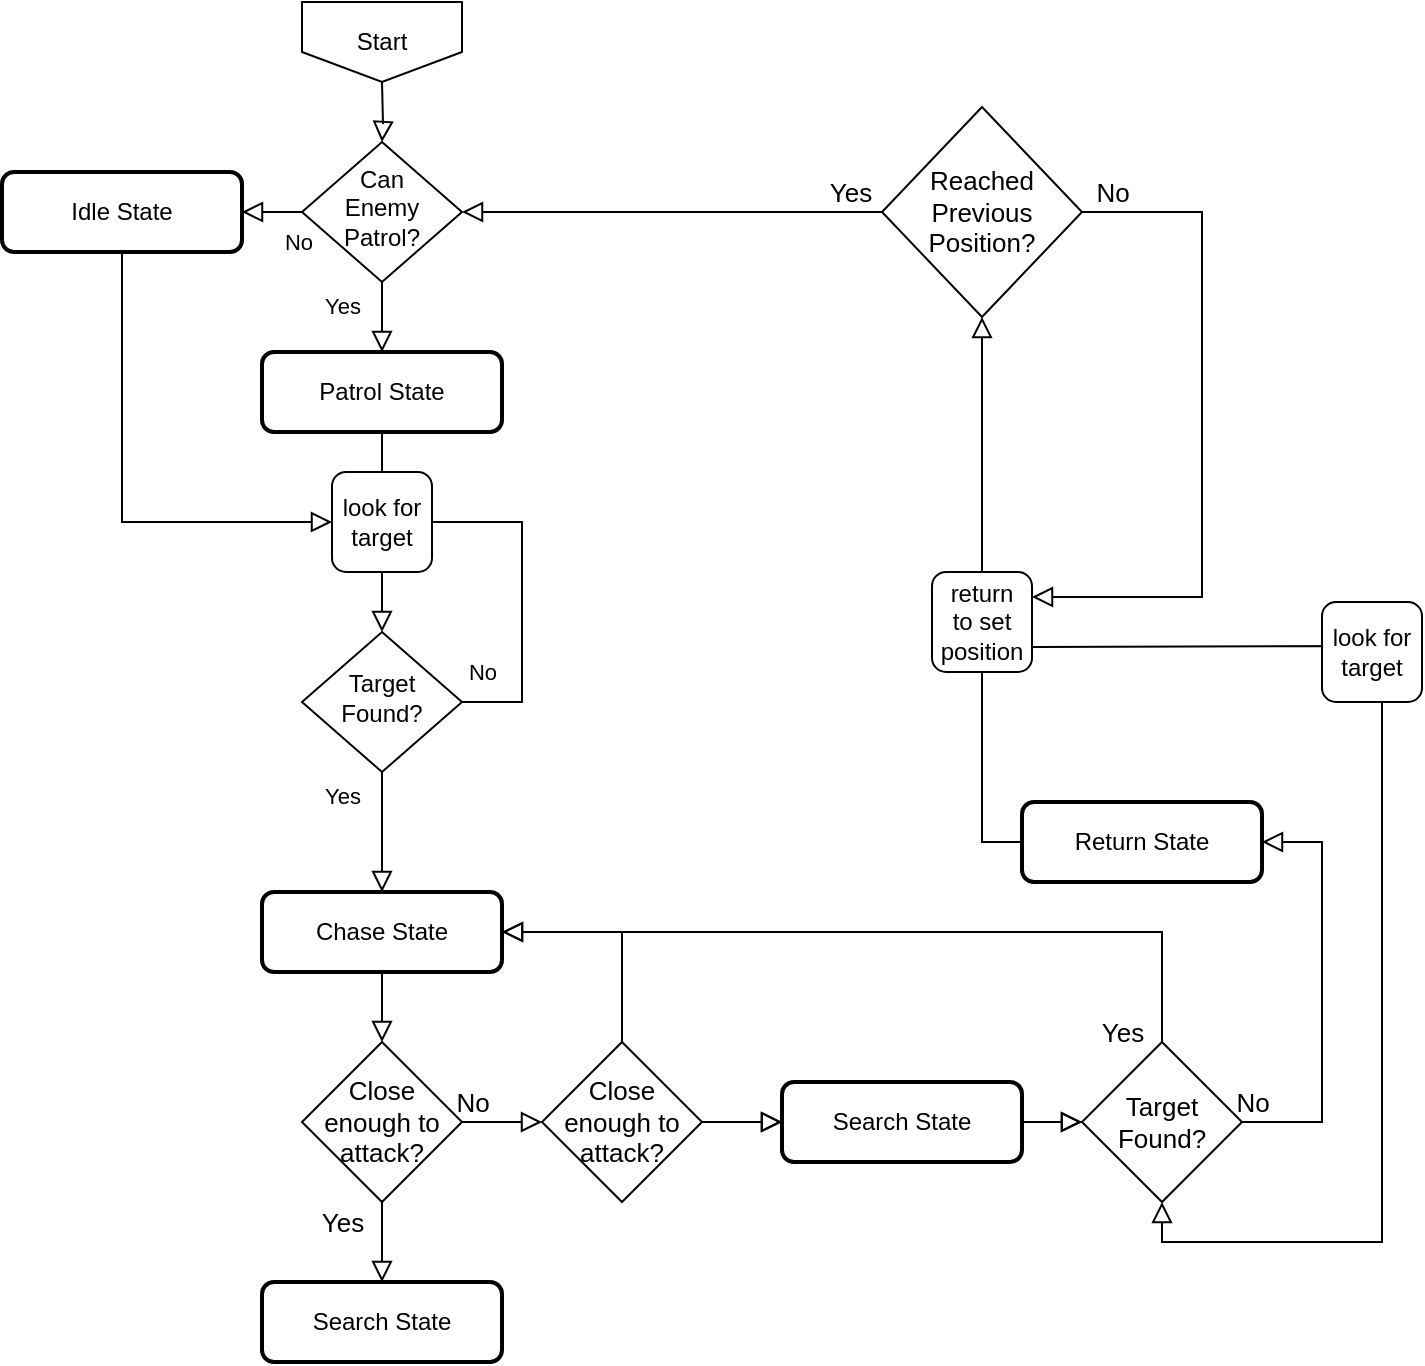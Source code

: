 <mxfile version="15.4.3" type="github">
  <diagram id="C5RBs43oDa-KdzZeNtuy" name="Page-1">
    <mxGraphModel dx="823" dy="559" grid="1" gridSize="10" guides="1" tooltips="1" connect="1" arrows="1" fold="1" page="1" pageScale="1" pageWidth="827" pageHeight="1169" math="0" shadow="0">
      <root>
        <mxCell id="WIyWlLk6GJQsqaUBKTNV-0" />
        <mxCell id="WIyWlLk6GJQsqaUBKTNV-1" parent="WIyWlLk6GJQsqaUBKTNV-0" />
        <mxCell id="WIyWlLk6GJQsqaUBKTNV-2" value="" style="rounded=0;html=1;jettySize=auto;orthogonalLoop=1;fontSize=11;endArrow=block;endFill=0;endSize=8;strokeWidth=1;shadow=0;labelBackgroundColor=none;edgeStyle=orthogonalEdgeStyle;" parent="WIyWlLk6GJQsqaUBKTNV-1" target="WIyWlLk6GJQsqaUBKTNV-6" edge="1">
          <mxGeometry relative="1" as="geometry">
            <mxPoint x="200" y="100" as="sourcePoint" />
          </mxGeometry>
        </mxCell>
        <mxCell id="WIyWlLk6GJQsqaUBKTNV-4" value="Yes" style="rounded=0;html=1;jettySize=auto;orthogonalLoop=1;fontSize=11;endArrow=block;endFill=0;endSize=8;strokeWidth=1;shadow=0;labelBackgroundColor=none;edgeStyle=orthogonalEdgeStyle;entryX=0.5;entryY=0;entryDx=0;entryDy=0;" parent="WIyWlLk6GJQsqaUBKTNV-1" source="WIyWlLk6GJQsqaUBKTNV-6" target="ddhOolwz-KCfgxjfMznx-2" edge="1">
          <mxGeometry x="-0.5" y="-20" relative="1" as="geometry">
            <mxPoint as="offset" />
          </mxGeometry>
        </mxCell>
        <mxCell id="WIyWlLk6GJQsqaUBKTNV-5" value="No" style="edgeStyle=orthogonalEdgeStyle;rounded=0;html=1;jettySize=auto;orthogonalLoop=1;fontSize=11;endArrow=block;endFill=0;endSize=8;strokeWidth=1;shadow=0;labelBackgroundColor=none;" parent="WIyWlLk6GJQsqaUBKTNV-1" source="WIyWlLk6GJQsqaUBKTNV-6" target="WIyWlLk6GJQsqaUBKTNV-7" edge="1">
          <mxGeometry x="-0.9" y="15" relative="1" as="geometry">
            <mxPoint as="offset" />
          </mxGeometry>
        </mxCell>
        <mxCell id="WIyWlLk6GJQsqaUBKTNV-6" value="&lt;div&gt;&lt;span&gt;Can&lt;/span&gt;&lt;/div&gt;&lt;div&gt;&lt;span&gt;Enemy&lt;/span&gt;&lt;/div&gt;&lt;div&gt;&lt;span&gt;Patrol?&lt;/span&gt;&lt;/div&gt;" style="rhombus;whiteSpace=wrap;html=1;shadow=0;fontFamily=Helvetica;fontSize=12;align=center;strokeWidth=1;spacing=6;spacingTop=-4;" parent="WIyWlLk6GJQsqaUBKTNV-1" vertex="1">
          <mxGeometry x="160" y="130" width="80" height="70" as="geometry" />
        </mxCell>
        <mxCell id="ddhOolwz-KCfgxjfMznx-39" style="edgeStyle=orthogonalEdgeStyle;rounded=0;orthogonalLoop=1;jettySize=auto;html=1;entryX=0;entryY=0.5;entryDx=0;entryDy=0;fontSize=13;endArrow=block;endFill=0;endSize=8;strokeWidth=1;" edge="1" parent="WIyWlLk6GJQsqaUBKTNV-1" source="WIyWlLk6GJQsqaUBKTNV-7" target="ddhOolwz-KCfgxjfMznx-6">
          <mxGeometry relative="1" as="geometry">
            <Array as="points">
              <mxPoint x="70" y="320" />
            </Array>
          </mxGeometry>
        </mxCell>
        <mxCell id="WIyWlLk6GJQsqaUBKTNV-7" value="Idle State" style="rounded=1;whiteSpace=wrap;html=1;fontSize=12;glass=0;strokeWidth=2;shadow=0;" parent="WIyWlLk6GJQsqaUBKTNV-1" vertex="1">
          <mxGeometry x="10" y="145" width="120" height="40" as="geometry" />
        </mxCell>
        <mxCell id="WIyWlLk6GJQsqaUBKTNV-8" value="No" style="rounded=0;html=1;jettySize=auto;orthogonalLoop=1;fontSize=11;endArrow=block;endFill=0;endSize=8;strokeWidth=1;shadow=0;labelBackgroundColor=none;edgeStyle=orthogonalEdgeStyle;" parent="WIyWlLk6GJQsqaUBKTNV-1" source="WIyWlLk6GJQsqaUBKTNV-10" target="WIyWlLk6GJQsqaUBKTNV-11" edge="1">
          <mxGeometry x="-1" y="71" relative="1" as="geometry">
            <mxPoint x="-21" y="-50" as="offset" />
          </mxGeometry>
        </mxCell>
        <mxCell id="WIyWlLk6GJQsqaUBKTNV-9" value="Yes" style="edgeStyle=orthogonalEdgeStyle;rounded=0;html=1;jettySize=auto;orthogonalLoop=1;fontSize=11;endArrow=none;endFill=0;endSize=8;strokeWidth=1;shadow=0;labelBackgroundColor=none;exitX=1;exitY=0.5;exitDx=0;exitDy=0;startArrow=none;" parent="WIyWlLk6GJQsqaUBKTNV-1" source="ddhOolwz-KCfgxjfMznx-6" edge="1">
          <mxGeometry x="0.111" y="141" relative="1" as="geometry">
            <mxPoint x="121" y="140" as="offset" />
            <mxPoint x="200" y="295" as="targetPoint" />
            <Array as="points" />
          </mxGeometry>
        </mxCell>
        <mxCell id="WIyWlLk6GJQsqaUBKTNV-10" value="Target &lt;br&gt;Found?" style="rhombus;whiteSpace=wrap;html=1;shadow=0;fontFamily=Helvetica;fontSize=12;align=center;strokeWidth=1;spacing=6;spacingTop=-4;" parent="WIyWlLk6GJQsqaUBKTNV-1" vertex="1">
          <mxGeometry x="160" y="375" width="80" height="70" as="geometry" />
        </mxCell>
        <mxCell id="ddhOolwz-KCfgxjfMznx-10" style="edgeStyle=orthogonalEdgeStyle;rounded=0;orthogonalLoop=1;jettySize=auto;html=1;exitX=0.5;exitY=1;exitDx=0;exitDy=0;entryX=0.5;entryY=0;entryDx=0;entryDy=0;entryPerimeter=0;fontSize=13;endArrow=block;endFill=0;endSize=8;strokeWidth=1;" edge="1" parent="WIyWlLk6GJQsqaUBKTNV-1" source="WIyWlLk6GJQsqaUBKTNV-11" target="ddhOolwz-KCfgxjfMznx-9">
          <mxGeometry relative="1" as="geometry" />
        </mxCell>
        <mxCell id="WIyWlLk6GJQsqaUBKTNV-11" value="Chase State" style="rounded=1;whiteSpace=wrap;html=1;fontSize=12;glass=0;strokeWidth=2;shadow=0;" parent="WIyWlLk6GJQsqaUBKTNV-1" vertex="1">
          <mxGeometry x="140" y="505" width="120" height="40" as="geometry" />
        </mxCell>
        <mxCell id="ddhOolwz-KCfgxjfMznx-0" value="Start" style="shape=offPageConnector;whiteSpace=wrap;html=1;" vertex="1" parent="WIyWlLk6GJQsqaUBKTNV-1">
          <mxGeometry x="160" y="60" width="80" height="40" as="geometry" />
        </mxCell>
        <mxCell id="ddhOolwz-KCfgxjfMznx-4" style="edgeStyle=orthogonalEdgeStyle;rounded=0;orthogonalLoop=1;jettySize=auto;html=1;endArrow=block;endFill=0;strokeWidth=1;endSize=8;startArrow=none;entryX=0.5;entryY=0;entryDx=0;entryDy=0;" edge="1" parent="WIyWlLk6GJQsqaUBKTNV-1" source="ddhOolwz-KCfgxjfMznx-6" target="WIyWlLk6GJQsqaUBKTNV-10">
          <mxGeometry relative="1" as="geometry">
            <mxPoint x="220" y="370" as="targetPoint" />
          </mxGeometry>
        </mxCell>
        <mxCell id="ddhOolwz-KCfgxjfMznx-2" value="Patrol State" style="rounded=1;whiteSpace=wrap;html=1;fontSize=12;glass=0;strokeWidth=2;shadow=0;" vertex="1" parent="WIyWlLk6GJQsqaUBKTNV-1">
          <mxGeometry x="140" y="235" width="120" height="40" as="geometry" />
        </mxCell>
        <mxCell id="ddhOolwz-KCfgxjfMznx-7" value="" style="edgeStyle=orthogonalEdgeStyle;rounded=0;orthogonalLoop=1;jettySize=auto;html=1;entryX=0.5;entryY=0;entryDx=0;entryDy=0;endArrow=none;endFill=0;strokeWidth=1;endSize=8;" edge="1" parent="WIyWlLk6GJQsqaUBKTNV-1" source="ddhOolwz-KCfgxjfMznx-2" target="ddhOolwz-KCfgxjfMznx-6">
          <mxGeometry relative="1" as="geometry">
            <mxPoint x="200" y="275" as="sourcePoint" />
            <mxPoint x="200" y="375" as="targetPoint" />
            <Array as="points" />
          </mxGeometry>
        </mxCell>
        <mxCell id="ddhOolwz-KCfgxjfMznx-6" value="look for&lt;br&gt;target" style="rounded=1;whiteSpace=wrap;html=1;absoluteArcSize=1;arcSize=14;strokeWidth=1;align=center;" vertex="1" parent="WIyWlLk6GJQsqaUBKTNV-1">
          <mxGeometry x="175" y="295" width="50" height="50" as="geometry" />
        </mxCell>
        <mxCell id="ddhOolwz-KCfgxjfMznx-8" value="" style="edgeStyle=orthogonalEdgeStyle;rounded=0;html=1;jettySize=auto;orthogonalLoop=1;fontSize=11;endArrow=none;endFill=0;endSize=8;strokeWidth=1;shadow=0;labelBackgroundColor=none;exitX=1;exitY=0.5;exitDx=0;exitDy=0;entryX=1;entryY=0.5;entryDx=0;entryDy=0;" edge="1" parent="WIyWlLk6GJQsqaUBKTNV-1" source="WIyWlLk6GJQsqaUBKTNV-10" target="ddhOolwz-KCfgxjfMznx-6">
          <mxGeometry x="-1" y="-75" relative="1" as="geometry">
            <mxPoint x="-60" y="-30" as="offset" />
            <mxPoint x="240" y="410" as="sourcePoint" />
            <mxPoint x="260" y="315" as="targetPoint" />
            <Array as="points">
              <mxPoint x="270" y="410" />
              <mxPoint x="270" y="320" />
            </Array>
          </mxGeometry>
        </mxCell>
        <mxCell id="ddhOolwz-KCfgxjfMznx-13" style="edgeStyle=orthogonalEdgeStyle;rounded=0;orthogonalLoop=1;jettySize=auto;html=1;exitX=1;exitY=0.5;exitDx=0;exitDy=0;exitPerimeter=0;fontSize=13;endArrow=block;endFill=0;endSize=8;strokeWidth=1;entryX=0;entryY=0.5;entryDx=0;entryDy=0;startArrow=none;" edge="1" parent="WIyWlLk6GJQsqaUBKTNV-1" source="ddhOolwz-KCfgxjfMznx-44" target="ddhOolwz-KCfgxjfMznx-15">
          <mxGeometry relative="1" as="geometry">
            <mxPoint x="300" y="619.571" as="targetPoint" />
          </mxGeometry>
        </mxCell>
        <mxCell id="ddhOolwz-KCfgxjfMznx-66" style="edgeStyle=orthogonalEdgeStyle;rounded=0;orthogonalLoop=1;jettySize=auto;html=1;entryX=0.5;entryY=0;entryDx=0;entryDy=0;fontSize=13;endArrow=block;endFill=0;endSize=8;strokeWidth=1;" edge="1" parent="WIyWlLk6GJQsqaUBKTNV-1" source="ddhOolwz-KCfgxjfMznx-9" target="ddhOolwz-KCfgxjfMznx-65">
          <mxGeometry relative="1" as="geometry" />
        </mxCell>
        <mxCell id="ddhOolwz-KCfgxjfMznx-9" value="Close&lt;br&gt;enough to attack?" style="strokeWidth=1;html=1;shape=mxgraph.flowchart.decision;whiteSpace=wrap;fontSize=13;align=center;" vertex="1" parent="WIyWlLk6GJQsqaUBKTNV-1">
          <mxGeometry x="160" y="580" width="80" height="80" as="geometry" />
        </mxCell>
        <mxCell id="ddhOolwz-KCfgxjfMznx-11" value="Yes" style="text;html=1;resizable=0;autosize=1;align=center;verticalAlign=middle;points=[];fillColor=none;strokeColor=none;rounded=0;fontSize=13;" vertex="1" parent="WIyWlLk6GJQsqaUBKTNV-1">
          <mxGeometry x="160" y="660" width="40" height="20" as="geometry" />
        </mxCell>
        <mxCell id="ddhOolwz-KCfgxjfMznx-12" value="No" style="text;html=1;resizable=0;autosize=1;align=center;verticalAlign=middle;points=[];fillColor=none;strokeColor=none;rounded=0;fontSize=13;" vertex="1" parent="WIyWlLk6GJQsqaUBKTNV-1">
          <mxGeometry x="230" y="600" width="30" height="20" as="geometry" />
        </mxCell>
        <mxCell id="ddhOolwz-KCfgxjfMznx-16" style="edgeStyle=orthogonalEdgeStyle;rounded=0;orthogonalLoop=1;jettySize=auto;html=1;exitX=1;exitY=0.5;exitDx=0;exitDy=0;fontSize=13;endArrow=block;endFill=0;endSize=8;strokeWidth=1;entryX=0;entryY=0.5;entryDx=0;entryDy=0;entryPerimeter=0;" edge="1" parent="WIyWlLk6GJQsqaUBKTNV-1" source="ddhOolwz-KCfgxjfMznx-15" target="ddhOolwz-KCfgxjfMznx-18">
          <mxGeometry relative="1" as="geometry">
            <mxPoint x="480" y="619.571" as="targetPoint" />
          </mxGeometry>
        </mxCell>
        <mxCell id="ddhOolwz-KCfgxjfMznx-62" value="" style="edgeStyle=orthogonalEdgeStyle;rounded=0;orthogonalLoop=1;jettySize=auto;html=1;fontSize=13;endArrow=block;endFill=0;endSize=8;strokeWidth=1;" edge="1" parent="WIyWlLk6GJQsqaUBKTNV-1" source="ddhOolwz-KCfgxjfMznx-15" target="ddhOolwz-KCfgxjfMznx-18">
          <mxGeometry relative="1" as="geometry" />
        </mxCell>
        <mxCell id="ddhOolwz-KCfgxjfMznx-15" value="Search State" style="rounded=1;whiteSpace=wrap;html=1;fontSize=12;glass=0;strokeWidth=2;shadow=0;" vertex="1" parent="WIyWlLk6GJQsqaUBKTNV-1">
          <mxGeometry x="400" y="600" width="120" height="40" as="geometry" />
        </mxCell>
        <mxCell id="ddhOolwz-KCfgxjfMznx-23" style="edgeStyle=orthogonalEdgeStyle;rounded=0;orthogonalLoop=1;jettySize=auto;html=1;entryX=0.5;entryY=1;entryDx=0;entryDy=0;entryPerimeter=0;fontSize=13;endArrow=block;endFill=0;endSize=8;strokeWidth=1;startArrow=none;" edge="1" parent="WIyWlLk6GJQsqaUBKTNV-1" source="ddhOolwz-KCfgxjfMznx-27" target="ddhOolwz-KCfgxjfMznx-22">
          <mxGeometry relative="1" as="geometry" />
        </mxCell>
        <mxCell id="ddhOolwz-KCfgxjfMznx-21" value="Return State" style="rounded=1;whiteSpace=wrap;html=1;fontSize=12;glass=0;strokeWidth=2;shadow=0;" vertex="1" parent="WIyWlLk6GJQsqaUBKTNV-1">
          <mxGeometry x="520" y="460" width="120" height="40" as="geometry" />
        </mxCell>
        <mxCell id="ddhOolwz-KCfgxjfMznx-24" style="edgeStyle=orthogonalEdgeStyle;rounded=0;orthogonalLoop=1;jettySize=auto;html=1;entryX=1;entryY=0.5;entryDx=0;entryDy=0;fontSize=13;endArrow=block;endFill=0;endSize=8;strokeWidth=1;" edge="1" parent="WIyWlLk6GJQsqaUBKTNV-1" source="ddhOolwz-KCfgxjfMznx-22" target="WIyWlLk6GJQsqaUBKTNV-6">
          <mxGeometry relative="1" as="geometry" />
        </mxCell>
        <mxCell id="ddhOolwz-KCfgxjfMznx-25" style="edgeStyle=orthogonalEdgeStyle;rounded=0;orthogonalLoop=1;jettySize=auto;html=1;fontSize=13;endArrow=block;endFill=0;endSize=8;strokeWidth=1;entryX=1;entryY=0.25;entryDx=0;entryDy=0;" edge="1" parent="WIyWlLk6GJQsqaUBKTNV-1" source="ddhOolwz-KCfgxjfMznx-22" target="ddhOolwz-KCfgxjfMznx-27">
          <mxGeometry relative="1" as="geometry">
            <mxPoint x="590" y="380" as="targetPoint" />
            <Array as="points">
              <mxPoint x="610" y="165" />
              <mxPoint x="610" y="358" />
            </Array>
          </mxGeometry>
        </mxCell>
        <mxCell id="ddhOolwz-KCfgxjfMznx-22" value="Reached Previous Position?" style="strokeWidth=1;html=1;shape=mxgraph.flowchart.decision;whiteSpace=wrap;fontSize=13;align=center;" vertex="1" parent="WIyWlLk6GJQsqaUBKTNV-1">
          <mxGeometry x="450" y="112.5" width="100" height="105" as="geometry" />
        </mxCell>
        <mxCell id="ddhOolwz-KCfgxjfMznx-27" value="return &lt;br&gt;to set position" style="rounded=1;whiteSpace=wrap;html=1;absoluteArcSize=1;arcSize=14;strokeWidth=1;align=center;" vertex="1" parent="WIyWlLk6GJQsqaUBKTNV-1">
          <mxGeometry x="475" y="345" width="50" height="50" as="geometry" />
        </mxCell>
        <mxCell id="ddhOolwz-KCfgxjfMznx-28" value="" style="edgeStyle=orthogonalEdgeStyle;rounded=0;orthogonalLoop=1;jettySize=auto;html=1;entryX=0.5;entryY=1;entryDx=0;entryDy=0;entryPerimeter=0;fontSize=13;endArrow=none;endFill=0;endSize=8;strokeWidth=1;" edge="1" parent="WIyWlLk6GJQsqaUBKTNV-1" source="ddhOolwz-KCfgxjfMznx-21" target="ddhOolwz-KCfgxjfMznx-27">
          <mxGeometry relative="1" as="geometry">
            <mxPoint x="580" y="440" as="sourcePoint" />
            <mxPoint x="580" y="307.5" as="targetPoint" />
            <Array as="points">
              <mxPoint x="500" y="480" />
              <mxPoint x="500" y="395" />
            </Array>
          </mxGeometry>
        </mxCell>
        <mxCell id="ddhOolwz-KCfgxjfMznx-30" value="No" style="text;html=1;resizable=0;autosize=1;align=center;verticalAlign=middle;points=[];fillColor=none;strokeColor=none;rounded=0;fontSize=13;" vertex="1" parent="WIyWlLk6GJQsqaUBKTNV-1">
          <mxGeometry x="580" y="600" width="30" height="20" as="geometry" />
        </mxCell>
        <mxCell id="ddhOolwz-KCfgxjfMznx-31" value="Yes" style="text;html=1;resizable=0;autosize=1;align=center;verticalAlign=middle;points=[];fillColor=none;strokeColor=none;rounded=0;fontSize=13;" vertex="1" parent="WIyWlLk6GJQsqaUBKTNV-1">
          <mxGeometry x="550" y="565" width="40" height="20" as="geometry" />
        </mxCell>
        <mxCell id="ddhOolwz-KCfgxjfMznx-33" value="Yes" style="text;html=1;resizable=0;autosize=1;align=center;verticalAlign=middle;points=[];fillColor=none;strokeColor=none;rounded=0;fontSize=13;" vertex="1" parent="WIyWlLk6GJQsqaUBKTNV-1">
          <mxGeometry x="414" y="145" width="40" height="20" as="geometry" />
        </mxCell>
        <mxCell id="ddhOolwz-KCfgxjfMznx-34" value="No" style="text;html=1;resizable=0;autosize=1;align=center;verticalAlign=middle;points=[];fillColor=none;strokeColor=none;rounded=0;fontSize=13;" vertex="1" parent="WIyWlLk6GJQsqaUBKTNV-1">
          <mxGeometry x="550" y="145" width="30" height="20" as="geometry" />
        </mxCell>
        <mxCell id="ddhOolwz-KCfgxjfMznx-46" style="edgeStyle=orthogonalEdgeStyle;rounded=0;orthogonalLoop=1;jettySize=auto;html=1;fontSize=13;endArrow=block;endFill=0;endSize=8;strokeWidth=1;entryX=1;entryY=0.5;entryDx=0;entryDy=0;exitX=0.5;exitY=0;exitDx=0;exitDy=0;exitPerimeter=0;" edge="1" parent="WIyWlLk6GJQsqaUBKTNV-1" source="ddhOolwz-KCfgxjfMznx-44" target="WIyWlLk6GJQsqaUBKTNV-11">
          <mxGeometry relative="1" as="geometry">
            <mxPoint x="300" y="520" as="targetPoint" />
            <Array as="points">
              <mxPoint x="320" y="525" />
            </Array>
          </mxGeometry>
        </mxCell>
        <mxCell id="ddhOolwz-KCfgxjfMznx-64" value="" style="edgeStyle=orthogonalEdgeStyle;rounded=0;orthogonalLoop=1;jettySize=auto;html=1;fontSize=13;endArrow=block;endFill=0;endSize=8;strokeWidth=1;" edge="1" parent="WIyWlLk6GJQsqaUBKTNV-1" source="ddhOolwz-KCfgxjfMznx-44" target="ddhOolwz-KCfgxjfMznx-15">
          <mxGeometry relative="1" as="geometry" />
        </mxCell>
        <mxCell id="ddhOolwz-KCfgxjfMznx-44" value="Close&lt;br&gt;enough to attack?" style="strokeWidth=1;html=1;shape=mxgraph.flowchart.decision;whiteSpace=wrap;fontSize=13;align=center;" vertex="1" parent="WIyWlLk6GJQsqaUBKTNV-1">
          <mxGeometry x="280" y="580" width="80" height="80" as="geometry" />
        </mxCell>
        <mxCell id="ddhOolwz-KCfgxjfMznx-45" value="" style="edgeStyle=orthogonalEdgeStyle;rounded=0;orthogonalLoop=1;jettySize=auto;html=1;exitX=1;exitY=0.5;exitDx=0;exitDy=0;exitPerimeter=0;fontSize=13;endArrow=block;endFill=0;endSize=8;strokeWidth=1;entryX=0;entryY=0.5;entryDx=0;entryDy=0;" edge="1" parent="WIyWlLk6GJQsqaUBKTNV-1" source="ddhOolwz-KCfgxjfMznx-9" target="ddhOolwz-KCfgxjfMznx-44">
          <mxGeometry relative="1" as="geometry">
            <mxPoint x="360" y="620" as="targetPoint" />
            <mxPoint x="240" y="620" as="sourcePoint" />
          </mxGeometry>
        </mxCell>
        <mxCell id="ddhOolwz-KCfgxjfMznx-53" style="edgeStyle=orthogonalEdgeStyle;rounded=0;orthogonalLoop=1;jettySize=auto;html=1;fontSize=13;endArrow=block;endFill=0;endSize=8;strokeWidth=1;" edge="1" parent="WIyWlLk6GJQsqaUBKTNV-1" target="WIyWlLk6GJQsqaUBKTNV-11">
          <mxGeometry relative="1" as="geometry">
            <mxPoint x="590" y="580" as="sourcePoint" />
            <mxPoint x="260" y="525" as="targetPoint" />
            <Array as="points">
              <mxPoint x="590" y="525" />
            </Array>
          </mxGeometry>
        </mxCell>
        <mxCell id="ddhOolwz-KCfgxjfMznx-54" style="edgeStyle=orthogonalEdgeStyle;rounded=0;orthogonalLoop=1;jettySize=auto;html=1;exitX=1;exitY=0.5;exitDx=0;exitDy=0;exitPerimeter=0;fontSize=13;endArrow=block;endFill=0;endSize=8;strokeWidth=1;entryX=1;entryY=0.5;entryDx=0;entryDy=0;startArrow=none;" edge="1" parent="WIyWlLk6GJQsqaUBKTNV-1" source="ddhOolwz-KCfgxjfMznx-18" target="ddhOolwz-KCfgxjfMznx-21">
          <mxGeometry relative="1" as="geometry">
            <mxPoint x="580" y="500" as="targetPoint" />
            <mxPoint x="590" y="620" as="sourcePoint" />
            <Array as="points">
              <mxPoint x="670" y="620" />
              <mxPoint x="670" y="480" />
            </Array>
          </mxGeometry>
        </mxCell>
        <mxCell id="ddhOolwz-KCfgxjfMznx-55" style="edgeStyle=orthogonalEdgeStyle;rounded=0;orthogonalLoop=1;jettySize=auto;html=1;fontSize=13;endArrow=block;endFill=0;endSize=8;strokeWidth=1;entryX=0.5;entryY=1;entryDx=0;entryDy=0;entryPerimeter=0;exitX=1;exitY=0.75;exitDx=0;exitDy=0;" edge="1" parent="WIyWlLk6GJQsqaUBKTNV-1" source="ddhOolwz-KCfgxjfMznx-27">
          <mxGeometry relative="1" as="geometry">
            <mxPoint x="590" y="660" as="targetPoint" />
            <mxPoint x="526" y="382" as="sourcePoint" />
            <Array as="points">
              <mxPoint x="526" y="383" />
              <mxPoint x="700" y="382" />
              <mxPoint x="700" y="680" />
              <mxPoint x="590" y="680" />
            </Array>
          </mxGeometry>
        </mxCell>
        <mxCell id="ddhOolwz-KCfgxjfMznx-37" value="look for&lt;br&gt;target" style="rounded=1;whiteSpace=wrap;html=1;absoluteArcSize=1;arcSize=14;strokeWidth=1;align=center;" vertex="1" parent="WIyWlLk6GJQsqaUBKTNV-1">
          <mxGeometry x="670" y="360" width="50" height="50" as="geometry" />
        </mxCell>
        <mxCell id="ddhOolwz-KCfgxjfMznx-18" value="Target&lt;br&gt;Found?" style="strokeWidth=1;html=1;shape=mxgraph.flowchart.decision;whiteSpace=wrap;fontSize=13;align=center;" vertex="1" parent="WIyWlLk6GJQsqaUBKTNV-1">
          <mxGeometry x="550" y="580" width="80" height="80" as="geometry" />
        </mxCell>
        <mxCell id="ddhOolwz-KCfgxjfMznx-61" value="No" style="text;html=1;resizable=0;autosize=1;align=center;verticalAlign=middle;points=[];fillColor=none;strokeColor=none;rounded=0;fontSize=13;" vertex="1" parent="WIyWlLk6GJQsqaUBKTNV-1">
          <mxGeometry x="620" y="600" width="30" height="20" as="geometry" />
        </mxCell>
        <mxCell id="ddhOolwz-KCfgxjfMznx-65" value="Search State" style="rounded=1;whiteSpace=wrap;html=1;fontSize=12;glass=0;strokeWidth=2;shadow=0;" vertex="1" parent="WIyWlLk6GJQsqaUBKTNV-1">
          <mxGeometry x="140" y="700" width="120" height="40" as="geometry" />
        </mxCell>
      </root>
    </mxGraphModel>
  </diagram>
</mxfile>
